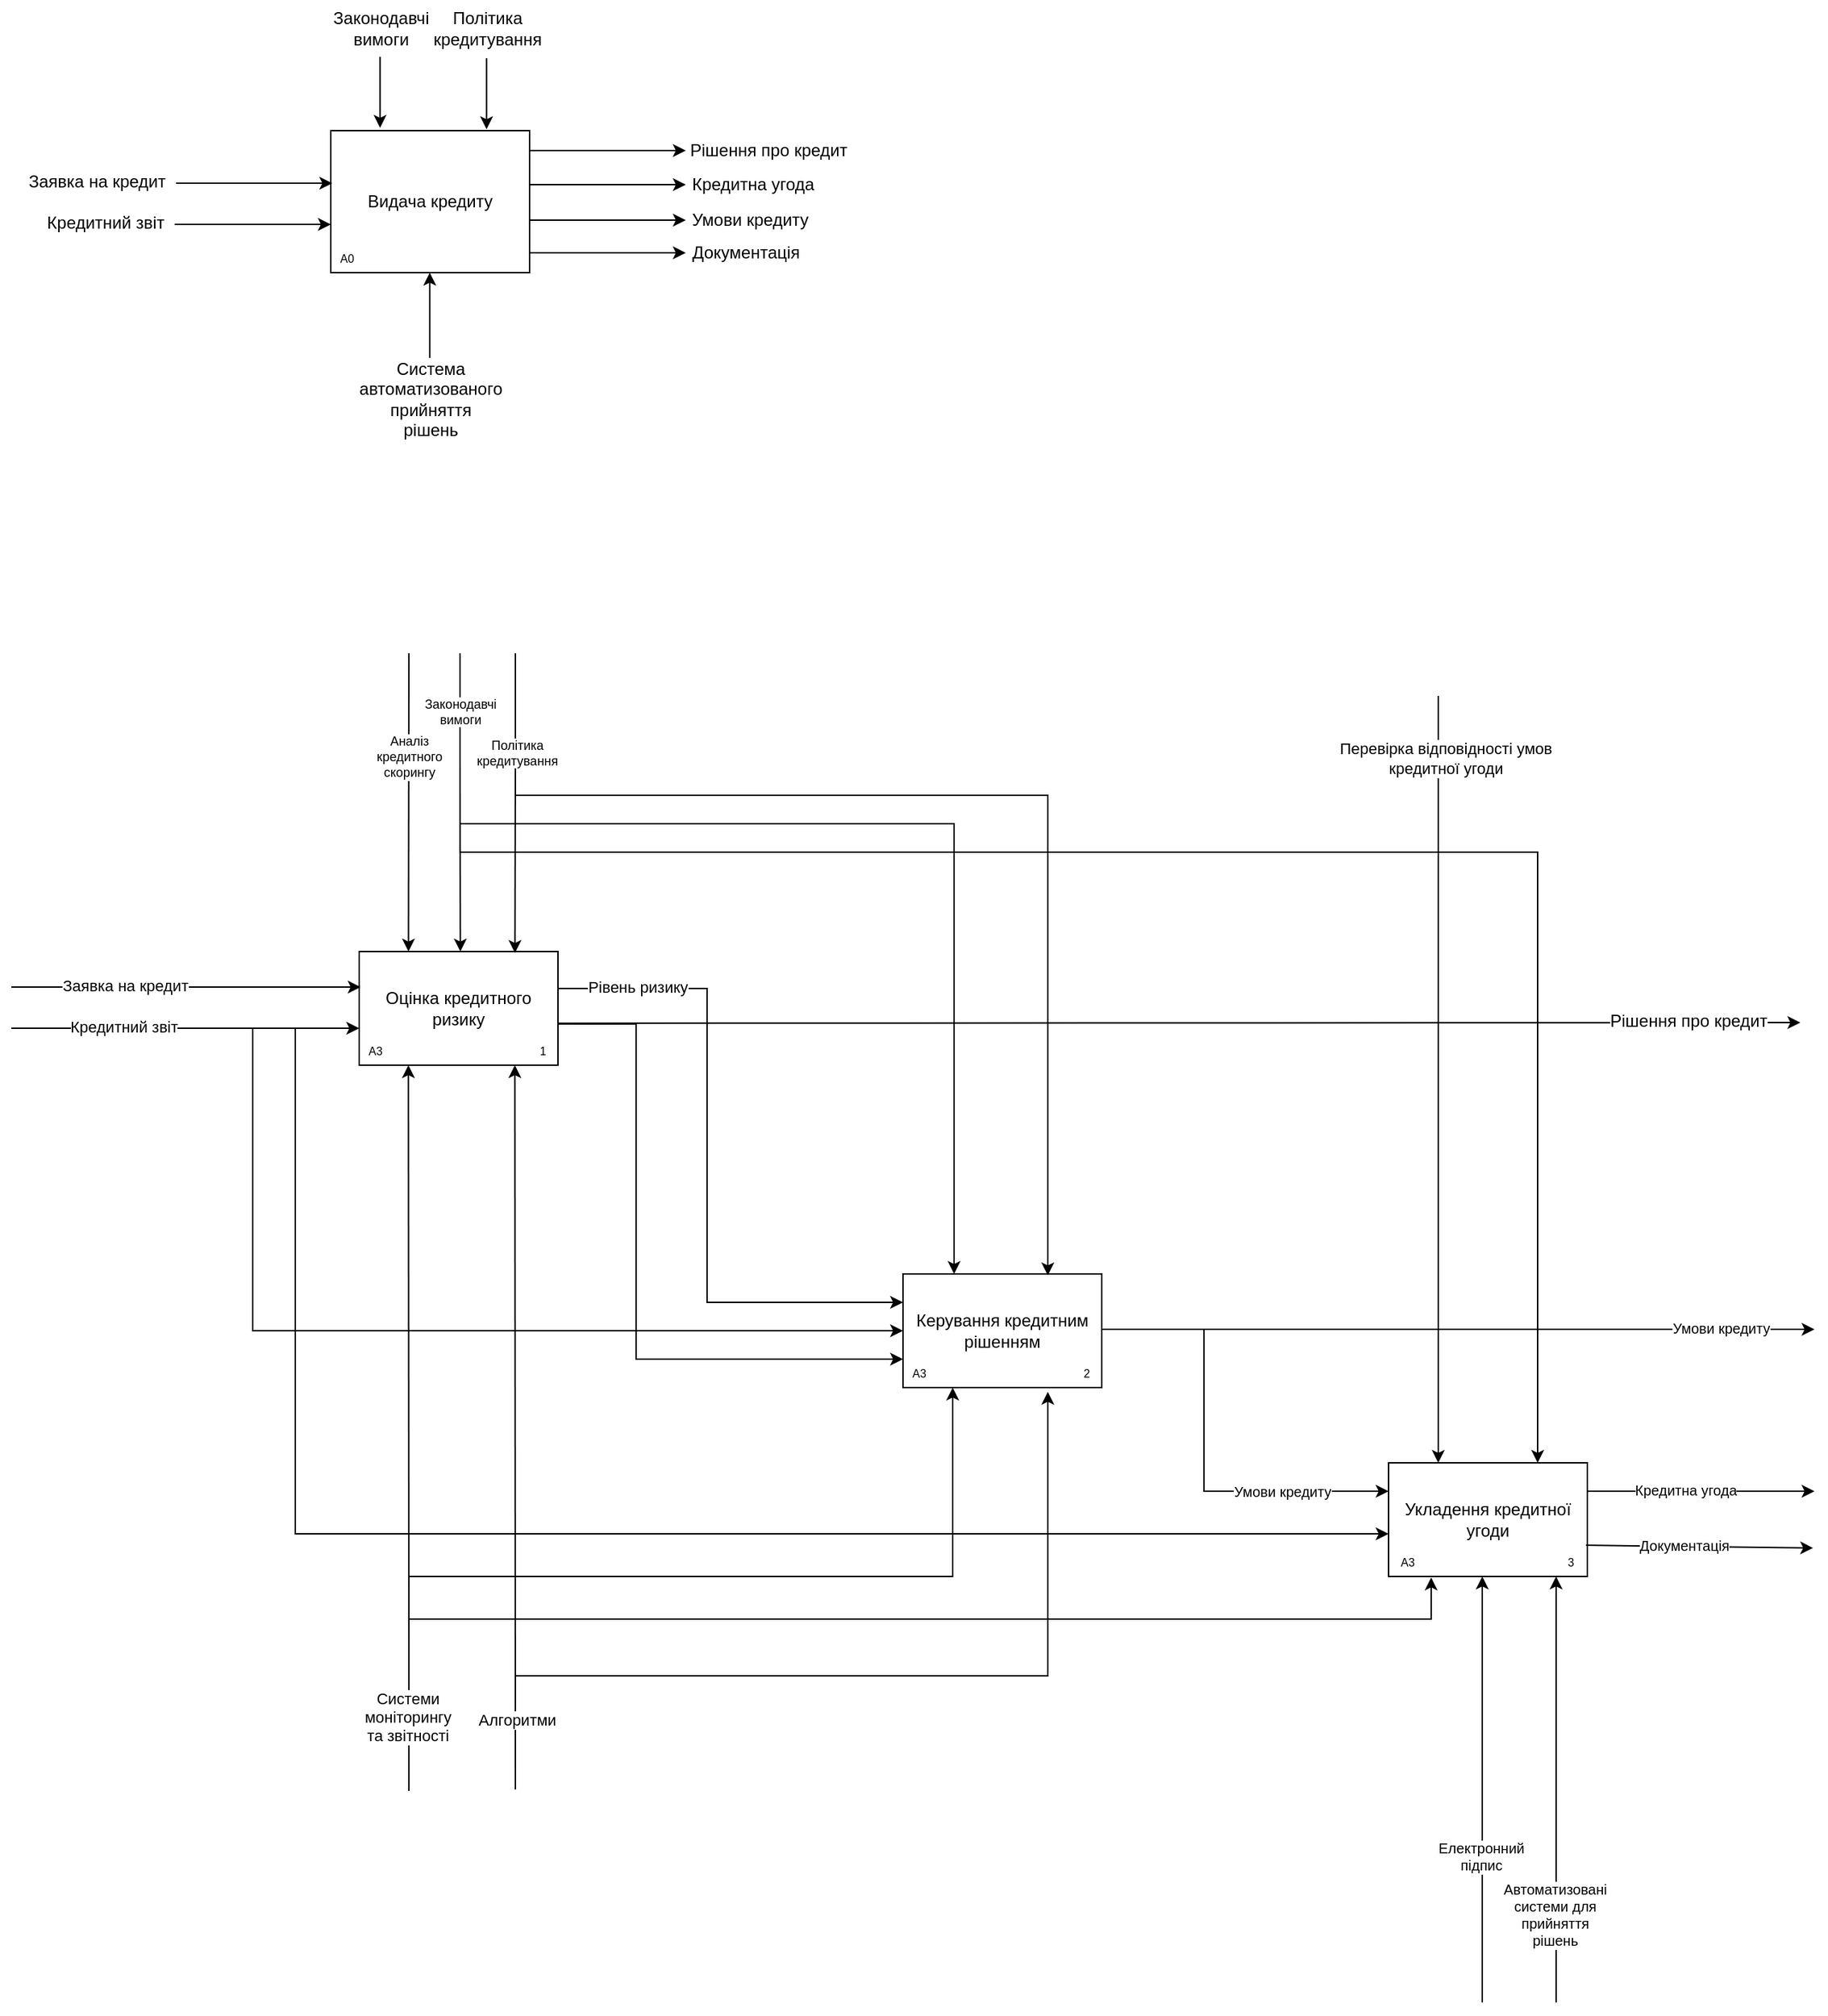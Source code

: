 <mxfile version="22.1.11" type="device">
  <diagram name="Сторінка-1" id="Kmi3jSIfuRA45sn3oLUg">
    <mxGraphModel dx="4629" dy="2237" grid="1" gridSize="10" guides="1" tooltips="1" connect="1" arrows="1" fold="1" page="1" pageScale="1" pageWidth="1169" pageHeight="827" math="0" shadow="0">
      <root>
        <mxCell id="0" />
        <mxCell id="1" parent="0" />
        <mxCell id="7ak_FhO_2Jp5cwk3Demg-2" value="Видача кредиту" style="rounded=0;whiteSpace=wrap;html=1;" parent="1" vertex="1">
          <mxGeometry x="265" y="212" width="140" height="100" as="geometry" />
        </mxCell>
        <mxCell id="7ak_FhO_2Jp5cwk3Demg-3" value="" style="endArrow=classic;html=1;rounded=0;" parent="1" edge="1">
          <mxGeometry width="50" height="50" relative="1" as="geometry">
            <mxPoint x="156" y="249" as="sourcePoint" />
            <mxPoint x="266" y="249" as="targetPoint" />
          </mxGeometry>
        </mxCell>
        <mxCell id="7ak_FhO_2Jp5cwk3Demg-4" value="" style="endArrow=classic;html=1;rounded=0;" parent="1" edge="1">
          <mxGeometry width="50" height="50" relative="1" as="geometry">
            <mxPoint x="155" y="278" as="sourcePoint" />
            <mxPoint x="265" y="278" as="targetPoint" />
          </mxGeometry>
        </mxCell>
        <mxCell id="7ak_FhO_2Jp5cwk3Demg-5" value="Кредитна угода" style="text;html=1;align=center;verticalAlign=middle;resizable=0;points=[];autosize=1;strokeColor=none;fillColor=none;" parent="1" vertex="1">
          <mxGeometry x="507" y="235" width="110" height="30" as="geometry" />
        </mxCell>
        <mxCell id="7ak_FhO_2Jp5cwk3Demg-6" value="Кредитний звіт" style="text;html=1;align=center;verticalAlign=middle;resizable=0;points=[];autosize=1;strokeColor=none;fillColor=none;" parent="1" vertex="1">
          <mxGeometry x="51" y="262" width="110" height="30" as="geometry" />
        </mxCell>
        <mxCell id="7ak_FhO_2Jp5cwk3Demg-7" value="" style="endArrow=classic;html=1;rounded=0;" parent="1" edge="1">
          <mxGeometry width="50" height="50" relative="1" as="geometry">
            <mxPoint x="405" y="275" as="sourcePoint" />
            <mxPoint x="515" y="275" as="targetPoint" />
          </mxGeometry>
        </mxCell>
        <mxCell id="7ak_FhO_2Jp5cwk3Demg-8" value="" style="endArrow=classic;html=1;rounded=0;" parent="1" edge="1">
          <mxGeometry width="50" height="50" relative="1" as="geometry">
            <mxPoint x="405" y="250" as="sourcePoint" />
            <mxPoint x="515" y="250" as="targetPoint" />
          </mxGeometry>
        </mxCell>
        <mxCell id="7ak_FhO_2Jp5cwk3Demg-10" value="Умови кредиту" style="text;html=1;align=center;verticalAlign=middle;resizable=0;points=[];autosize=1;strokeColor=none;fillColor=none;" parent="1" vertex="1">
          <mxGeometry x="505" y="260" width="110" height="30" as="geometry" />
        </mxCell>
        <mxCell id="7ak_FhO_2Jp5cwk3Demg-11" value="Документація" style="text;html=1;align=center;verticalAlign=middle;resizable=0;points=[];autosize=1;strokeColor=none;fillColor=none;" parent="1" vertex="1">
          <mxGeometry x="507" y="283" width="100" height="30" as="geometry" />
        </mxCell>
        <mxCell id="7ak_FhO_2Jp5cwk3Demg-12" value="" style="endArrow=classic;html=1;rounded=0;" parent="1" edge="1">
          <mxGeometry width="50" height="50" relative="1" as="geometry">
            <mxPoint x="405" y="298" as="sourcePoint" />
            <mxPoint x="515" y="298" as="targetPoint" />
          </mxGeometry>
        </mxCell>
        <mxCell id="7ak_FhO_2Jp5cwk3Demg-13" value="Заявка на кредит" style="text;html=1;align=center;verticalAlign=middle;resizable=0;points=[];autosize=1;strokeColor=none;fillColor=none;" parent="1" vertex="1">
          <mxGeometry x="40" y="233" width="120" height="30" as="geometry" />
        </mxCell>
        <mxCell id="7ak_FhO_2Jp5cwk3Demg-14" value="" style="endArrow=classic;html=1;rounded=0;" parent="1" edge="1">
          <mxGeometry width="50" height="50" relative="1" as="geometry">
            <mxPoint x="299.7" y="160" as="sourcePoint" />
            <mxPoint x="299.7" y="210" as="targetPoint" />
          </mxGeometry>
        </mxCell>
        <mxCell id="7ak_FhO_2Jp5cwk3Demg-15" value="Законодавчі&lt;br&gt;вимоги" style="text;html=1;align=center;verticalAlign=middle;resizable=0;points=[];autosize=1;strokeColor=none;fillColor=none;" parent="1" vertex="1">
          <mxGeometry x="255" y="120" width="90" height="40" as="geometry" />
        </mxCell>
        <mxCell id="7ak_FhO_2Jp5cwk3Demg-16" value="" style="endArrow=classic;html=1;rounded=0;" parent="1" edge="1">
          <mxGeometry width="50" height="50" relative="1" as="geometry">
            <mxPoint x="374.7" y="161" as="sourcePoint" />
            <mxPoint x="374.7" y="211" as="targetPoint" />
          </mxGeometry>
        </mxCell>
        <mxCell id="7ak_FhO_2Jp5cwk3Demg-17" value="Політика&lt;br&gt;кредитування" style="text;html=1;align=center;verticalAlign=middle;resizable=0;points=[];autosize=1;strokeColor=none;fillColor=none;" parent="1" vertex="1">
          <mxGeometry x="325" y="120" width="100" height="40" as="geometry" />
        </mxCell>
        <mxCell id="7ak_FhO_2Jp5cwk3Demg-18" value="" style="endArrow=classic;html=1;rounded=0;" parent="1" edge="1">
          <mxGeometry width="50" height="50" relative="1" as="geometry">
            <mxPoint x="334.7" y="372" as="sourcePoint" />
            <mxPoint x="334.7" y="312" as="targetPoint" />
          </mxGeometry>
        </mxCell>
        <mxCell id="7ak_FhO_2Jp5cwk3Demg-19" value="Система&lt;br&gt;автоматизованого&lt;br&gt;прийняття&lt;br&gt;рішень" style="text;html=1;align=center;verticalAlign=middle;resizable=0;points=[];autosize=1;strokeColor=none;fillColor=none;" parent="1" vertex="1">
          <mxGeometry x="275" y="366" width="120" height="70" as="geometry" />
        </mxCell>
        <mxCell id="7ak_FhO_2Jp5cwk3Demg-20" value="А0" style="text;html=1;align=center;verticalAlign=middle;resizable=0;points=[];autosize=1;strokeColor=none;fillColor=none;fontSize=8;" parent="1" vertex="1">
          <mxGeometry x="261" y="292" width="30" height="20" as="geometry" />
        </mxCell>
        <mxCell id="7ak_FhO_2Jp5cwk3Demg-21" value="Оцінка кредитного ризику" style="rounded=0;whiteSpace=wrap;html=1;" parent="1" vertex="1">
          <mxGeometry x="285" y="790" width="140" height="80" as="geometry" />
        </mxCell>
        <mxCell id="7ak_FhO_2Jp5cwk3Demg-22" value="" style="endArrow=classic;html=1;rounded=0;" parent="1" edge="1">
          <mxGeometry width="50" height="50" relative="1" as="geometry">
            <mxPoint x="40" y="815" as="sourcePoint" />
            <mxPoint x="286" y="815" as="targetPoint" />
          </mxGeometry>
        </mxCell>
        <mxCell id="7ak_FhO_2Jp5cwk3Demg-23" value="" style="endArrow=classic;html=1;rounded=0;" parent="1" edge="1">
          <mxGeometry width="50" height="50" relative="1" as="geometry">
            <mxPoint x="40" y="844" as="sourcePoint" />
            <mxPoint x="285" y="844" as="targetPoint" />
          </mxGeometry>
        </mxCell>
        <mxCell id="7ak_FhO_2Jp5cwk3Demg-25" value="Кредитний звіт" style="text;html=1;align=center;verticalAlign=middle;resizable=0;points=[];autosize=1;strokeColor=none;fillColor=none;fontSize=11;labelBackgroundColor=default;" parent="1" vertex="1">
          <mxGeometry x="69" y="828" width="100" height="30" as="geometry" />
        </mxCell>
        <mxCell id="7ak_FhO_2Jp5cwk3Demg-26" value="" style="endArrow=classic;html=1;rounded=0;entryX=0;entryY=0.75;entryDx=0;entryDy=0;edgeStyle=orthogonalEdgeStyle;" parent="1" target="7ak_FhO_2Jp5cwk3Demg-41" edge="1">
          <mxGeometry width="50" height="50" relative="1" as="geometry">
            <mxPoint x="425" y="840" as="sourcePoint" />
            <mxPoint x="535" y="840" as="targetPoint" />
            <Array as="points">
              <mxPoint x="480" y="841" />
              <mxPoint x="480" y="1077" />
            </Array>
          </mxGeometry>
        </mxCell>
        <mxCell id="7ak_FhO_2Jp5cwk3Demg-27" value="" style="endArrow=classic;html=1;rounded=0;entryX=0;entryY=0.25;entryDx=0;entryDy=0;edgeStyle=orthogonalEdgeStyle;" parent="1" target="7ak_FhO_2Jp5cwk3Demg-41" edge="1">
          <mxGeometry width="50" height="50" relative="1" as="geometry">
            <mxPoint x="425" y="815" as="sourcePoint" />
            <mxPoint x="535" y="815" as="targetPoint" />
            <Array as="points">
              <mxPoint x="530" y="816" />
              <mxPoint x="530" y="1037" />
            </Array>
          </mxGeometry>
        </mxCell>
        <mxCell id="7ak_FhO_2Jp5cwk3Demg-32" value="" style="endArrow=classic;html=1;rounded=0;" parent="1" edge="1">
          <mxGeometry width="50" height="50" relative="1" as="geometry">
            <mxPoint x="320" y="580" as="sourcePoint" />
            <mxPoint x="319.7" y="790" as="targetPoint" />
          </mxGeometry>
        </mxCell>
        <mxCell id="7ak_FhO_2Jp5cwk3Demg-33" value="Аналіз&lt;br style=&quot;font-size: 9px;&quot;&gt;кредитного&lt;br style=&quot;font-size: 9px;&quot;&gt;скорингу" style="text;html=1;align=center;verticalAlign=middle;resizable=0;points=[];autosize=1;strokeColor=none;fillColor=none;labelBackgroundColor=default;fontSize=9;" parent="1" vertex="1">
          <mxGeometry x="285" y="628" width="70" height="50" as="geometry" />
        </mxCell>
        <mxCell id="7ak_FhO_2Jp5cwk3Demg-34" value="" style="endArrow=classic;html=1;rounded=0;" parent="1" edge="1">
          <mxGeometry width="50" height="50" relative="1" as="geometry">
            <mxPoint x="395" y="650" as="sourcePoint" />
            <mxPoint x="394.7" y="791" as="targetPoint" />
          </mxGeometry>
        </mxCell>
        <mxCell id="7ak_FhO_2Jp5cwk3Demg-36" value="" style="endArrow=classic;html=1;rounded=0;" parent="1" edge="1">
          <mxGeometry width="50" height="50" relative="1" as="geometry">
            <mxPoint x="320" y="1290" as="sourcePoint" />
            <mxPoint x="319.64" y="870" as="targetPoint" />
          </mxGeometry>
        </mxCell>
        <mxCell id="7ak_FhO_2Jp5cwk3Demg-38" value="А3" style="text;html=1;align=center;verticalAlign=middle;resizable=0;points=[];autosize=1;strokeColor=none;fillColor=none;fontSize=8;" parent="1" vertex="1">
          <mxGeometry x="281" y="850" width="30" height="20" as="geometry" />
        </mxCell>
        <mxCell id="7ak_FhO_2Jp5cwk3Demg-40" value="" style="endArrow=classic;html=1;rounded=0;" parent="1" edge="1">
          <mxGeometry width="50" height="50" relative="1" as="geometry">
            <mxPoint x="395" y="1380" as="sourcePoint" />
            <mxPoint x="394.64" y="870" as="targetPoint" />
          </mxGeometry>
        </mxCell>
        <mxCell id="7ak_FhO_2Jp5cwk3Demg-41" value="Керування кредитним рішенням" style="rounded=0;whiteSpace=wrap;html=1;" parent="1" vertex="1">
          <mxGeometry x="668" y="1017" width="140" height="80" as="geometry" />
        </mxCell>
        <mxCell id="7ak_FhO_2Jp5cwk3Demg-47" value="" style="endArrow=classic;html=1;rounded=0;entryX=0;entryY=0.25;entryDx=0;entryDy=0;edgeStyle=orthogonalEdgeStyle;" parent="1" target="7ak_FhO_2Jp5cwk3Demg-68" edge="1">
          <mxGeometry width="50" height="50" relative="1" as="geometry">
            <mxPoint x="808" y="1056" as="sourcePoint" />
            <mxPoint x="918" y="1056" as="targetPoint" />
            <Array as="points">
              <mxPoint x="880" y="1056" />
              <mxPoint x="880" y="1170" />
            </Array>
          </mxGeometry>
        </mxCell>
        <mxCell id="7ak_FhO_2Jp5cwk3Demg-52" value="" style="endArrow=classic;html=1;rounded=0;edgeStyle=orthogonalEdgeStyle;" parent="1" edge="1">
          <mxGeometry width="50" height="50" relative="1" as="geometry">
            <mxPoint x="395" y="580" as="sourcePoint" />
            <mxPoint x="770" y="1018" as="targetPoint" />
            <Array as="points">
              <mxPoint x="395" y="680" />
              <mxPoint x="770" y="680" />
              <mxPoint x="770" y="1018" />
            </Array>
          </mxGeometry>
        </mxCell>
        <mxCell id="7ak_FhO_2Jp5cwk3Demg-54" value="" style="endArrow=classic;html=1;rounded=0;entryX=0.25;entryY=1;entryDx=0;entryDy=0;edgeStyle=orthogonalEdgeStyle;" parent="1" target="7ak_FhO_2Jp5cwk3Demg-41" edge="1">
          <mxGeometry width="50" height="50" relative="1" as="geometry">
            <mxPoint x="320" y="1380" as="sourcePoint" />
            <mxPoint x="622.64" y="1097" as="targetPoint" />
            <Array as="points">
              <mxPoint x="320" y="1230" />
              <mxPoint x="703" y="1230" />
            </Array>
          </mxGeometry>
        </mxCell>
        <mxCell id="7ak_FhO_2Jp5cwk3Demg-56" value="А3" style="text;html=1;align=center;verticalAlign=middle;resizable=0;points=[];autosize=1;strokeColor=none;fillColor=none;fontSize=8;" parent="1" vertex="1">
          <mxGeometry x="664" y="1077" width="30" height="20" as="geometry" />
        </mxCell>
        <mxCell id="7ak_FhO_2Jp5cwk3Demg-59" value="" style="endArrow=classic;html=1;rounded=0;edgeStyle=elbowEdgeStyle;entryX=0;entryY=0.5;entryDx=0;entryDy=0;" parent="1" target="7ak_FhO_2Jp5cwk3Demg-41" edge="1">
          <mxGeometry width="50" height="50" relative="1" as="geometry">
            <mxPoint x="177" y="844" as="sourcePoint" />
            <mxPoint x="377" y="1029" as="targetPoint" />
            <Array as="points">
              <mxPoint x="210" y="930" />
            </Array>
          </mxGeometry>
        </mxCell>
        <mxCell id="7ak_FhO_2Jp5cwk3Demg-62" value="" style="endArrow=classic;html=1;rounded=0;" parent="1" edge="1">
          <mxGeometry width="50" height="50" relative="1" as="geometry">
            <mxPoint x="356" y="650" as="sourcePoint" />
            <mxPoint x="356.23" y="790" as="targetPoint" />
          </mxGeometry>
        </mxCell>
        <mxCell id="7ak_FhO_2Jp5cwk3Demg-64" value="" style="endArrow=classic;html=1;rounded=0;edgeStyle=orthogonalEdgeStyle;entryX=0.25;entryY=0;entryDx=0;entryDy=0;" parent="1" edge="1">
          <mxGeometry width="50" height="50" relative="1" as="geometry">
            <mxPoint x="356" y="580" as="sourcePoint" />
            <mxPoint x="704.0" y="1017" as="targetPoint" />
            <Array as="points">
              <mxPoint x="356" y="700" />
              <mxPoint x="704" y="700" />
            </Array>
          </mxGeometry>
        </mxCell>
        <mxCell id="7ak_FhO_2Jp5cwk3Demg-66" value="" style="endArrow=classic;html=1;rounded=0;edgeStyle=orthogonalEdgeStyle;" parent="1" edge="1">
          <mxGeometry width="50" height="50" relative="1" as="geometry">
            <mxPoint x="395" y="1380" as="sourcePoint" />
            <mxPoint x="770" y="1100" as="targetPoint" />
            <Array as="points">
              <mxPoint x="395" y="1300" />
              <mxPoint x="770" y="1300" />
            </Array>
          </mxGeometry>
        </mxCell>
        <mxCell id="7ak_FhO_2Jp5cwk3Demg-68" value="Укладення кредитної угоди" style="rounded=0;whiteSpace=wrap;html=1;" parent="1" vertex="1">
          <mxGeometry x="1010" y="1150" width="140" height="80" as="geometry" />
        </mxCell>
        <mxCell id="7ak_FhO_2Jp5cwk3Demg-69" value="Рішення про кредит" style="text;html=1;align=center;verticalAlign=middle;resizable=0;points=[];autosize=1;strokeColor=none;fillColor=none;" parent="1" vertex="1">
          <mxGeometry x="508" y="211" width="130" height="30" as="geometry" />
        </mxCell>
        <mxCell id="7ak_FhO_2Jp5cwk3Demg-70" value="" style="endArrow=classic;html=1;rounded=0;" parent="1" edge="1">
          <mxGeometry width="50" height="50" relative="1" as="geometry">
            <mxPoint x="405" y="226" as="sourcePoint" />
            <mxPoint x="515" y="226" as="targetPoint" />
          </mxGeometry>
        </mxCell>
        <mxCell id="7ak_FhO_2Jp5cwk3Demg-72" value="" style="endArrow=classic;html=1;rounded=0;" parent="1" edge="1">
          <mxGeometry width="50" height="50" relative="1" as="geometry">
            <mxPoint x="1150" y="1170" as="sourcePoint" />
            <mxPoint x="1310" y="1170" as="targetPoint" />
          </mxGeometry>
        </mxCell>
        <mxCell id="7ak_FhO_2Jp5cwk3Demg-74" value="" style="endArrow=classic;html=1;rounded=0;" parent="1" edge="1">
          <mxGeometry width="50" height="50" relative="1" as="geometry">
            <mxPoint x="1149" y="1208" as="sourcePoint" />
            <mxPoint x="1309" y="1210" as="targetPoint" />
          </mxGeometry>
        </mxCell>
        <mxCell id="7ak_FhO_2Jp5cwk3Demg-75" value="" style="endArrow=classic;html=1;rounded=0;edgeStyle=elbowEdgeStyle;" parent="1" edge="1">
          <mxGeometry width="50" height="50" relative="1" as="geometry">
            <mxPoint x="187" y="844" as="sourcePoint" />
            <mxPoint x="1010" y="1200" as="targetPoint" />
            <Array as="points">
              <mxPoint x="240" y="1020" />
            </Array>
          </mxGeometry>
        </mxCell>
        <mxCell id="7ak_FhO_2Jp5cwk3Demg-76" value="" style="endArrow=classic;html=1;rounded=0;" parent="1" edge="1">
          <mxGeometry width="50" height="50" relative="1" as="geometry">
            <mxPoint x="425" y="840.44" as="sourcePoint" />
            <mxPoint x="1300" y="840" as="targetPoint" />
          </mxGeometry>
        </mxCell>
        <mxCell id="7ak_FhO_2Jp5cwk3Demg-44" value="Умови кредиту" style="text;align=center;verticalAlign=middle;resizable=0;points=[];autosize=1;labelBackgroundColor=default;labelBorderColor=none;shadow=0;glass=0;fillColor=none;fillStyle=auto;fontSize=10;html=1;" parent="1" vertex="1">
          <mxGeometry x="890" y="1155" width="90" height="30" as="geometry" />
        </mxCell>
        <mxCell id="7ak_FhO_2Jp5cwk3Demg-73" value="Документація" style="text;html=1;align=center;verticalAlign=middle;resizable=0;points=[];autosize=1;strokeColor=none;fillColor=none;labelBackgroundColor=default;fontSize=10;" parent="1" vertex="1">
          <mxGeometry x="1173" y="1193" width="90" height="30" as="geometry" />
        </mxCell>
        <mxCell id="7ak_FhO_2Jp5cwk3Demg-71" value="Кредитна угода" style="text;html=1;align=center;verticalAlign=middle;resizable=0;points=[];autosize=1;strokeColor=none;fillColor=none;fontSize=10;labelBackgroundColor=default;" parent="1" vertex="1">
          <mxGeometry x="1169" y="1154" width="100" height="30" as="geometry" />
        </mxCell>
        <mxCell id="7ak_FhO_2Jp5cwk3Demg-31" value="Заявка на кредит" style="text;html=1;align=center;verticalAlign=middle;resizable=0;points=[];autosize=1;strokeColor=none;fillColor=none;labelBackgroundColor=default;fontSize=11;" parent="1" vertex="1">
          <mxGeometry x="65" y="799" width="110" height="30" as="geometry" />
        </mxCell>
        <mxCell id="7ak_FhO_2Jp5cwk3Demg-35" value="Політика&lt;br style=&quot;font-size: 9px;&quot;&gt;кредитування" style="text;html=1;align=center;verticalAlign=middle;resizable=0;points=[];autosize=1;strokeColor=none;fillColor=none;fontSize=9;labelBackgroundColor=default;" parent="1" vertex="1">
          <mxGeometry x="356" y="630" width="80" height="40" as="geometry" />
        </mxCell>
        <mxCell id="7ak_FhO_2Jp5cwk3Demg-24" value="Рівень ризику" style="text;html=1;align=center;verticalAlign=middle;resizable=0;points=[];autosize=1;strokeColor=none;fillColor=none;fontSize=11;labelBackgroundColor=default;" parent="1" vertex="1">
          <mxGeometry x="436" y="800" width="90" height="30" as="geometry" />
        </mxCell>
        <mxCell id="7ak_FhO_2Jp5cwk3Demg-39" value="Алгоритми" style="text;html=1;align=center;verticalAlign=middle;resizable=0;points=[];autosize=1;strokeColor=none;fillColor=none;fontSize=11;labelBackgroundColor=default;" parent="1" vertex="1">
          <mxGeometry x="356" y="1316" width="80" height="30" as="geometry" />
        </mxCell>
        <mxCell id="7ak_FhO_2Jp5cwk3Demg-28" value="Рішення про кредит" style="text;html=1;align=center;verticalAlign=middle;resizable=0;points=[];autosize=1;strokeColor=none;fillColor=none;labelBackgroundColor=default;" parent="1" vertex="1">
          <mxGeometry x="1156" y="824" width="130" height="30" as="geometry" />
        </mxCell>
        <mxCell id="7ak_FhO_2Jp5cwk3Demg-83" value="" style="endArrow=classic;html=1;rounded=0;entryX=0.25;entryY=0;entryDx=0;entryDy=0;" parent="1" target="7ak_FhO_2Jp5cwk3Demg-68" edge="1">
          <mxGeometry width="50" height="50" relative="1" as="geometry">
            <mxPoint x="1045" y="610" as="sourcePoint" />
            <mxPoint x="980" y="1030" as="targetPoint" />
          </mxGeometry>
        </mxCell>
        <mxCell id="7ak_FhO_2Jp5cwk3Demg-84" value="Перевірка відповідності умов&lt;br style=&quot;font-size: 11px;&quot;&gt;кредитної угоди" style="edgeLabel;html=1;align=center;verticalAlign=middle;resizable=0;points=[];fontSize=11;" parent="7ak_FhO_2Jp5cwk3Demg-83" connectable="0" vertex="1">
          <mxGeometry x="-0.005" relative="1" as="geometry">
            <mxPoint x="5" y="-225" as="offset" />
          </mxGeometry>
        </mxCell>
        <mxCell id="7ak_FhO_2Jp5cwk3Demg-85" value="" style="endArrow=classic;html=1;rounded=0;edgeStyle=orthogonalEdgeStyle;entryX=0.75;entryY=0;entryDx=0;entryDy=0;" parent="1" target="7ak_FhO_2Jp5cwk3Demg-68" edge="1">
          <mxGeometry width="50" height="50" relative="1" as="geometry">
            <mxPoint x="356" y="581" as="sourcePoint" />
            <mxPoint x="704" y="1018" as="targetPoint" />
            <Array as="points">
              <mxPoint x="356" y="720" />
              <mxPoint x="1115" y="720" />
            </Array>
          </mxGeometry>
        </mxCell>
        <mxCell id="7ak_FhO_2Jp5cwk3Demg-63" value="Законодавчі&lt;br style=&quot;font-size: 9px;&quot;&gt;вимоги" style="text;html=1;align=center;verticalAlign=middle;resizable=0;points=[];autosize=1;strokeColor=none;fillColor=none;fontSize=9;labelBackgroundColor=default;" parent="1" vertex="1">
          <mxGeometry x="321" y="601" width="70" height="40" as="geometry" />
        </mxCell>
        <mxCell id="7ak_FhO_2Jp5cwk3Demg-87" value="" style="endArrow=classic;html=1;rounded=0;edgeStyle=orthogonalEdgeStyle;entryX=0.213;entryY=1.009;entryDx=0;entryDy=0;entryPerimeter=0;" parent="1" target="7ak_FhO_2Jp5cwk3Demg-68" edge="1">
          <mxGeometry width="50" height="50" relative="1" as="geometry">
            <mxPoint x="320" y="1381" as="sourcePoint" />
            <mxPoint x="1050" y="1231" as="targetPoint" />
            <Array as="points">
              <mxPoint x="320" y="1260" />
              <mxPoint x="1040" y="1260" />
              <mxPoint x="1040" y="1231" />
            </Array>
          </mxGeometry>
        </mxCell>
        <mxCell id="7ak_FhO_2Jp5cwk3Demg-88" value="" style="endArrow=classic;html=1;rounded=0;" parent="1" edge="1">
          <mxGeometry width="50" height="50" relative="1" as="geometry">
            <mxPoint x="1076" y="1530" as="sourcePoint" />
            <mxPoint x="1076" y="1230" as="targetPoint" />
          </mxGeometry>
        </mxCell>
        <mxCell id="7ak_FhO_2Jp5cwk3Demg-90" value="Електронний&lt;br style=&quot;font-size: 10px;&quot;&gt;підпис" style="edgeLabel;html=1;align=center;verticalAlign=middle;resizable=0;points=[];fontSize=10;" parent="7ak_FhO_2Jp5cwk3Demg-88" connectable="0" vertex="1">
          <mxGeometry x="-0.315" y="1" relative="1" as="geometry">
            <mxPoint as="offset" />
          </mxGeometry>
        </mxCell>
        <mxCell id="7ak_FhO_2Jp5cwk3Demg-89" value="" style="endArrow=classic;html=1;rounded=0;" parent="1" edge="1">
          <mxGeometry width="50" height="50" relative="1" as="geometry">
            <mxPoint x="1128" y="1530" as="sourcePoint" />
            <mxPoint x="1128" y="1230" as="targetPoint" />
          </mxGeometry>
        </mxCell>
        <mxCell id="7ak_FhO_2Jp5cwk3Demg-91" value="Автоматизовані&lt;br style=&quot;font-size: 10px;&quot;&gt;системи для&lt;br style=&quot;font-size: 10px;&quot;&gt;прийняття&lt;br style=&quot;font-size: 10px;&quot;&gt;рішень" style="edgeLabel;html=1;align=center;verticalAlign=middle;resizable=0;points=[];fontSize=10;" parent="7ak_FhO_2Jp5cwk3Demg-89" connectable="0" vertex="1">
          <mxGeometry x="-0.584" y="1" relative="1" as="geometry">
            <mxPoint as="offset" />
          </mxGeometry>
        </mxCell>
        <mxCell id="7ak_FhO_2Jp5cwk3Demg-92" value="А3" style="text;html=1;align=center;verticalAlign=middle;resizable=0;points=[];autosize=1;strokeColor=none;fillColor=none;fontSize=8;" parent="1" vertex="1">
          <mxGeometry x="1008" y="1210" width="30" height="20" as="geometry" />
        </mxCell>
        <mxCell id="7ak_FhO_2Jp5cwk3Demg-93" value="2" style="text;html=1;align=center;verticalAlign=middle;resizable=0;points=[];autosize=1;strokeColor=none;fillColor=none;fontSize=8;" parent="1" vertex="1">
          <mxGeometry x="782" y="1077" width="30" height="20" as="geometry" />
        </mxCell>
        <mxCell id="7ak_FhO_2Jp5cwk3Demg-94" value="3" style="text;html=1;align=center;verticalAlign=middle;resizable=0;points=[];autosize=1;strokeColor=none;fillColor=none;fontSize=8;" parent="1" vertex="1">
          <mxGeometry x="1123" y="1210" width="30" height="20" as="geometry" />
        </mxCell>
        <mxCell id="7ak_FhO_2Jp5cwk3Demg-97" value="1" style="text;html=1;align=center;verticalAlign=middle;resizable=0;points=[];autosize=1;strokeColor=none;fillColor=none;fontSize=8;" parent="1" vertex="1">
          <mxGeometry x="399" y="850" width="30" height="20" as="geometry" />
        </mxCell>
        <mxCell id="7ak_FhO_2Jp5cwk3Demg-98" value="" style="endArrow=classic;html=1;rounded=0;" parent="1" edge="1">
          <mxGeometry width="50" height="50" relative="1" as="geometry">
            <mxPoint x="808" y="1056" as="sourcePoint" />
            <mxPoint x="1310" y="1056" as="targetPoint" />
          </mxGeometry>
        </mxCell>
        <mxCell id="7ak_FhO_2Jp5cwk3Demg-100" value="Умови кредиту" style="text;align=center;verticalAlign=middle;resizable=0;points=[];autosize=1;labelBackgroundColor=default;labelBorderColor=none;shadow=0;glass=0;fillColor=none;fillStyle=auto;fontSize=10;html=1;" parent="1" vertex="1">
          <mxGeometry x="1199" y="1040" width="90" height="30" as="geometry" />
        </mxCell>
        <mxCell id="7ak_FhO_2Jp5cwk3Demg-65" value="Системи&lt;br style=&quot;font-size: 11px;&quot;&gt;моніторингу&lt;br style=&quot;font-size: 11px;&quot;&gt;та звітності" style="text;html=1;align=center;verticalAlign=middle;resizable=0;points=[];autosize=1;strokeColor=none;fillColor=none;fontSize=11;labelBackgroundColor=default;" parent="1" vertex="1">
          <mxGeometry x="279" y="1304" width="80" height="50" as="geometry" />
        </mxCell>
      </root>
    </mxGraphModel>
  </diagram>
</mxfile>
